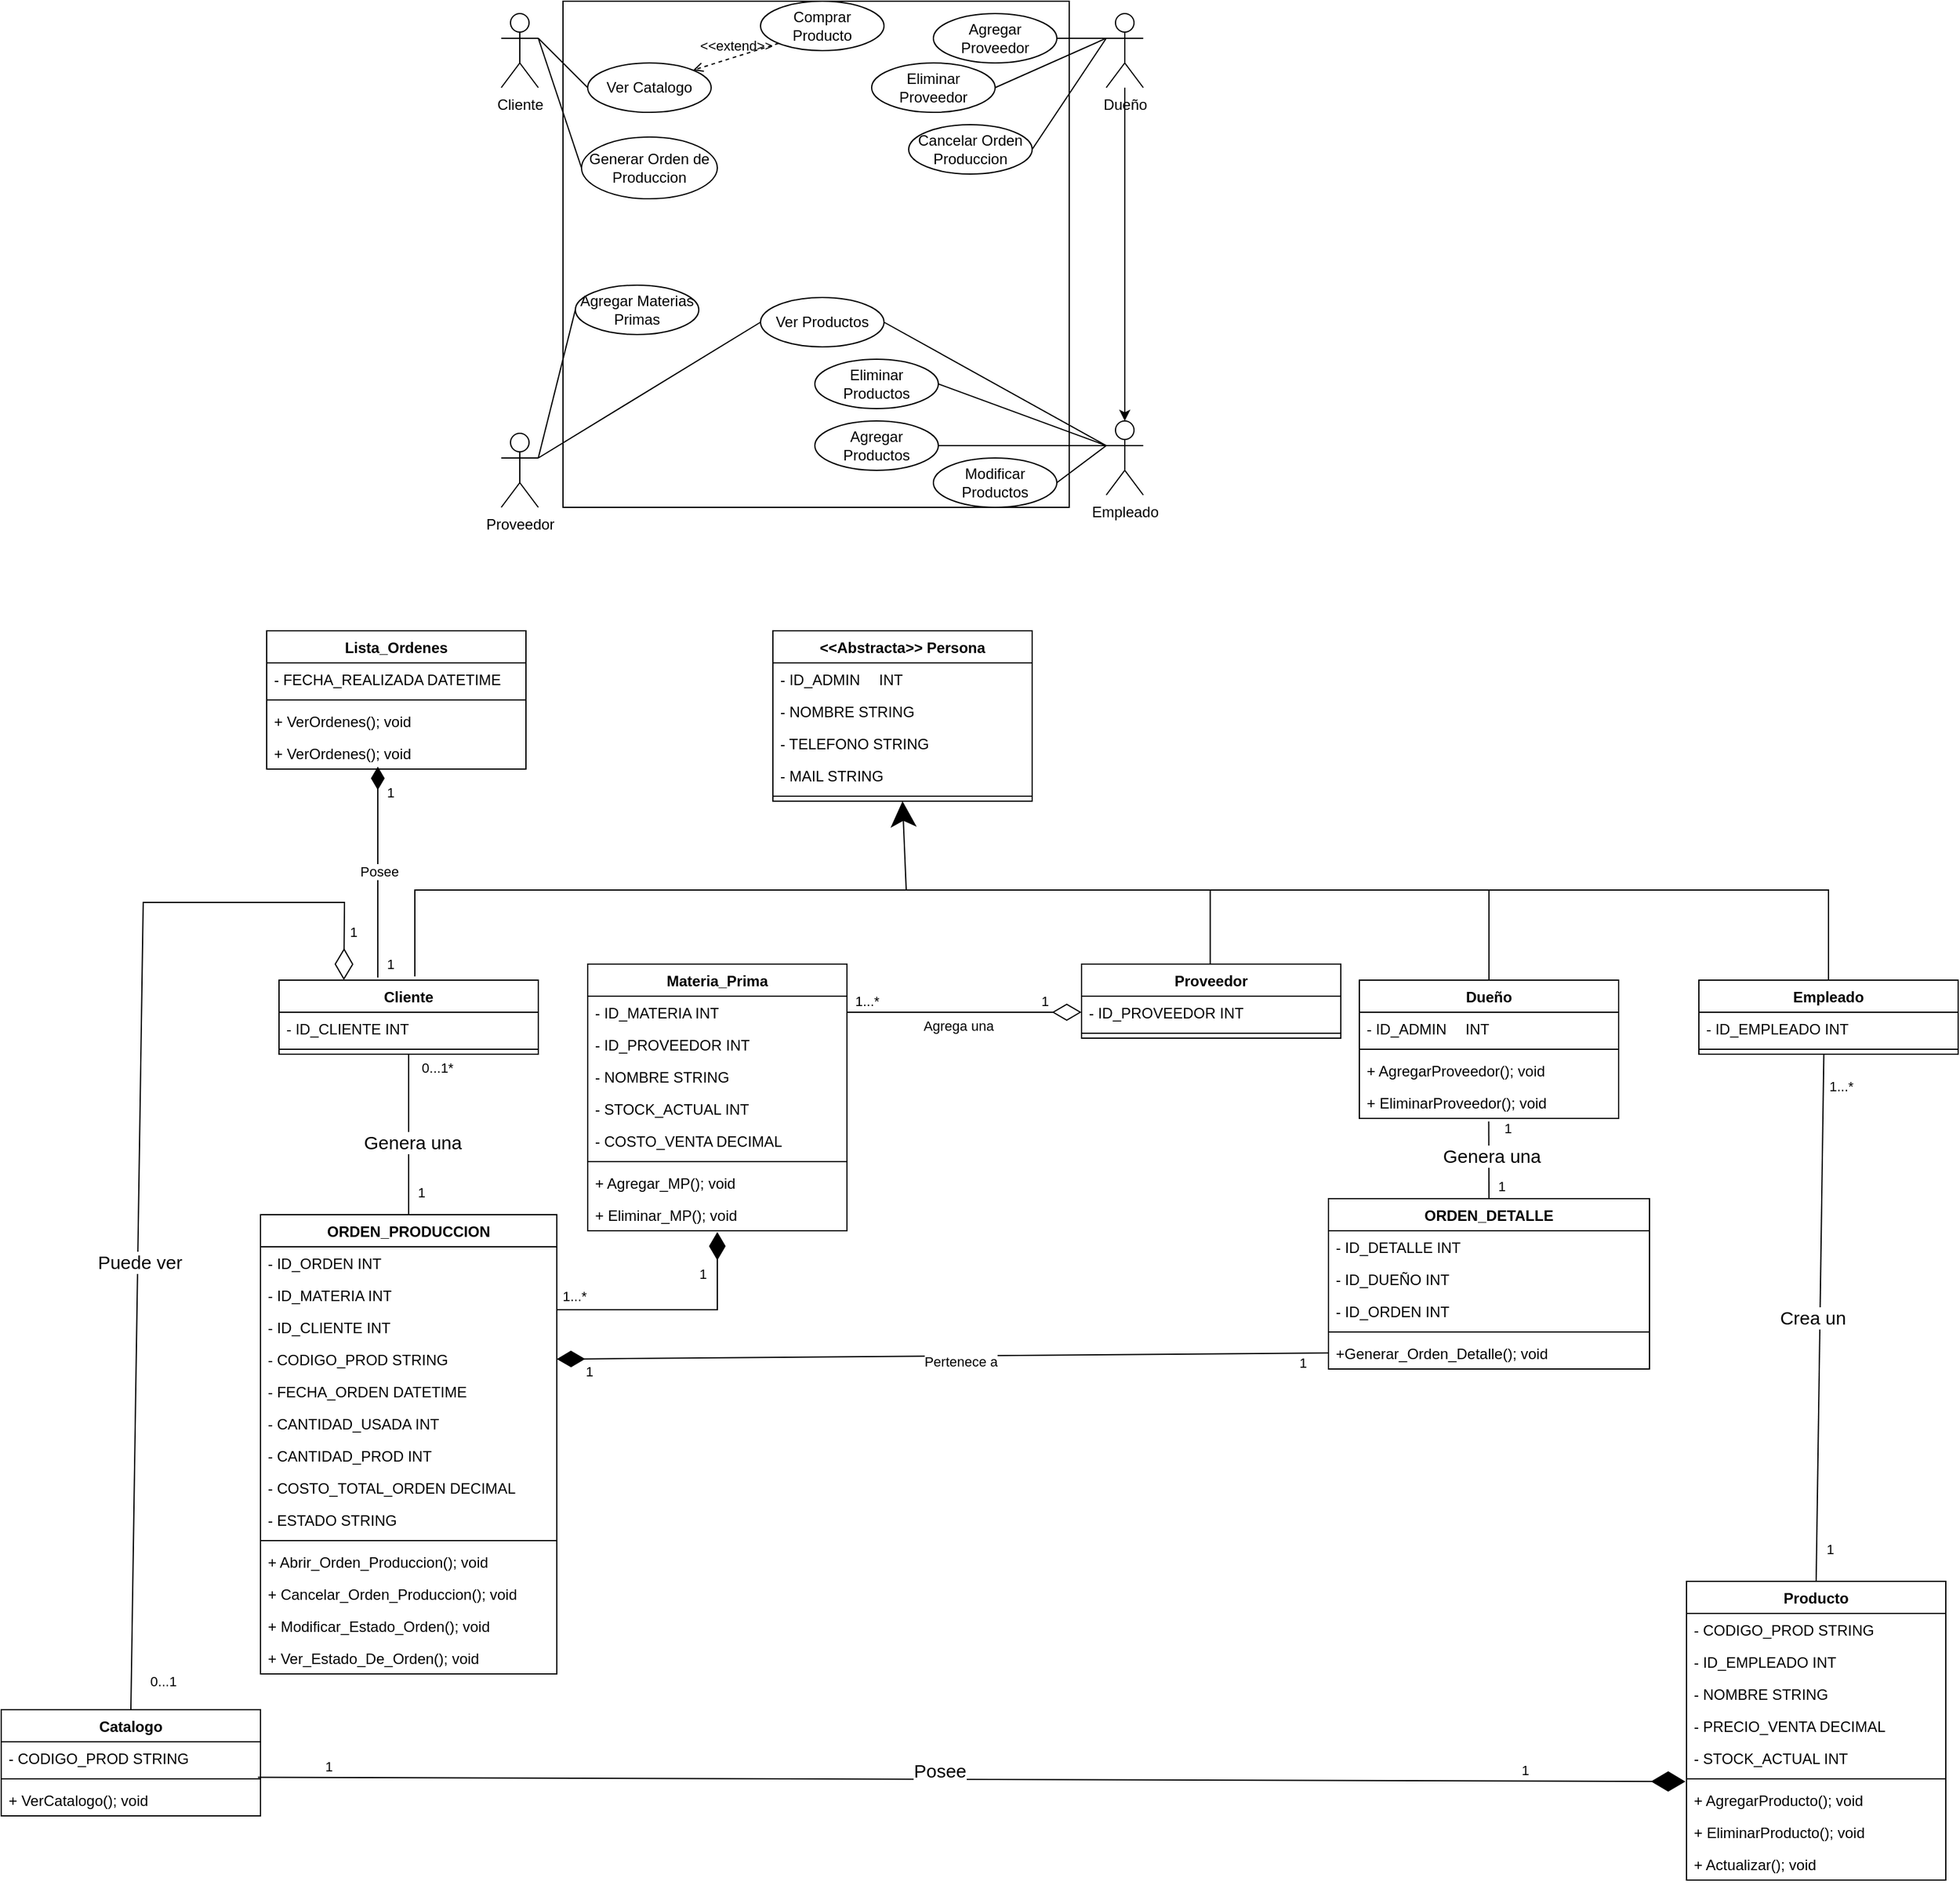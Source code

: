 <mxfile version="28.2.5">
  <diagram name="Página-1" id="LT0VvK6qrZf3RXIHlYqh">
    <mxGraphModel dx="2457" dy="1052" grid="1" gridSize="10" guides="1" tooltips="1" connect="1" arrows="1" fold="1" page="1" pageScale="1" pageWidth="827" pageHeight="1169" math="0" shadow="0">
      <root>
        <mxCell id="0" />
        <mxCell id="1" parent="0" />
        <mxCell id="NWXbypDITUbBA5jq33zf-1" value="" style="whiteSpace=wrap;html=1;aspect=fixed;" vertex="1" parent="1">
          <mxGeometry x="160" y="40" width="410" height="410" as="geometry" />
        </mxCell>
        <mxCell id="NWXbypDITUbBA5jq33zf-2" value="Agregar&lt;div&gt;Proveedor&lt;/div&gt;" style="ellipse;whiteSpace=wrap;html=1;" vertex="1" parent="1">
          <mxGeometry x="460" y="50" width="100" height="40" as="geometry" />
        </mxCell>
        <mxCell id="NWXbypDITUbBA5jq33zf-3" value="Proveedor" style="shape=umlActor;verticalLabelPosition=bottom;verticalAlign=top;html=1;outlineConnect=0;" vertex="1" parent="1">
          <mxGeometry x="110" y="390" width="30" height="60" as="geometry" />
        </mxCell>
        <mxCell id="NWXbypDITUbBA5jq33zf-4" value="Dueño" style="shape=umlActor;verticalLabelPosition=bottom;verticalAlign=top;html=1;outlineConnect=0;" vertex="1" parent="1">
          <mxGeometry x="600" y="50" width="30" height="60" as="geometry" />
        </mxCell>
        <mxCell id="NWXbypDITUbBA5jq33zf-8" value="Eliminar&lt;div&gt;Proveedor&lt;/div&gt;" style="ellipse;whiteSpace=wrap;html=1;" vertex="1" parent="1">
          <mxGeometry x="410" y="90" width="100" height="40" as="geometry" />
        </mxCell>
        <mxCell id="NWXbypDITUbBA5jq33zf-9" value="" style="endArrow=none;html=1;rounded=0;entryX=0;entryY=0.333;entryDx=0;entryDy=0;entryPerimeter=0;exitX=1;exitY=0.5;exitDx=0;exitDy=0;" edge="1" parent="1" source="NWXbypDITUbBA5jq33zf-2" target="NWXbypDITUbBA5jq33zf-4">
          <mxGeometry width="50" height="50" relative="1" as="geometry">
            <mxPoint x="370" y="270" as="sourcePoint" />
            <mxPoint x="420" y="220" as="targetPoint" />
          </mxGeometry>
        </mxCell>
        <mxCell id="NWXbypDITUbBA5jq33zf-10" value="" style="endArrow=none;html=1;rounded=0;entryX=0;entryY=0.333;entryDx=0;entryDy=0;entryPerimeter=0;exitX=1;exitY=0.5;exitDx=0;exitDy=0;" edge="1" parent="1" source="NWXbypDITUbBA5jq33zf-8" target="NWXbypDITUbBA5jq33zf-4">
          <mxGeometry width="50" height="50" relative="1" as="geometry">
            <mxPoint x="570" y="80" as="sourcePoint" />
            <mxPoint x="620" y="80" as="targetPoint" />
          </mxGeometry>
        </mxCell>
        <mxCell id="NWXbypDITUbBA5jq33zf-13" value="&lt;div&gt;Agregar Productos&lt;/div&gt;" style="ellipse;whiteSpace=wrap;html=1;" vertex="1" parent="1">
          <mxGeometry x="364" y="380" width="100" height="40" as="geometry" />
        </mxCell>
        <mxCell id="NWXbypDITUbBA5jq33zf-14" value="" style="endArrow=none;html=1;rounded=0;exitX=1;exitY=0.5;exitDx=0;exitDy=0;" edge="1" parent="1" source="NWXbypDITUbBA5jq33zf-13">
          <mxGeometry width="50" height="50" relative="1" as="geometry">
            <mxPoint x="520" y="160" as="sourcePoint" />
            <mxPoint x="600" y="400" as="targetPoint" />
          </mxGeometry>
        </mxCell>
        <mxCell id="NWXbypDITUbBA5jq33zf-15" value="&lt;div&gt;Eliminar Productos&lt;/div&gt;" style="ellipse;whiteSpace=wrap;html=1;" vertex="1" parent="1">
          <mxGeometry x="364" y="330" width="100" height="40" as="geometry" />
        </mxCell>
        <mxCell id="NWXbypDITUbBA5jq33zf-18" value="&lt;div&gt;Agregar Materias Primas&lt;/div&gt;" style="ellipse;whiteSpace=wrap;html=1;" vertex="1" parent="1">
          <mxGeometry x="170" y="270" width="100" height="40" as="geometry" />
        </mxCell>
        <mxCell id="NWXbypDITUbBA5jq33zf-19" value="" style="endArrow=none;html=1;rounded=0;entryX=0;entryY=0.5;entryDx=0;entryDy=0;" edge="1" parent="1" target="NWXbypDITUbBA5jq33zf-18">
          <mxGeometry width="50" height="50" relative="1" as="geometry">
            <mxPoint x="140" y="410" as="sourcePoint" />
            <mxPoint x="200" y="410" as="targetPoint" />
          </mxGeometry>
        </mxCell>
        <mxCell id="NWXbypDITUbBA5jq33zf-20" value="&lt;div&gt;Ver Productos&lt;/div&gt;" style="ellipse;whiteSpace=wrap;html=1;" vertex="1" parent="1">
          <mxGeometry x="320" y="280" width="100" height="40" as="geometry" />
        </mxCell>
        <mxCell id="NWXbypDITUbBA5jq33zf-21" value="" style="endArrow=none;html=1;rounded=0;entryX=0;entryY=0.5;entryDx=0;entryDy=0;" edge="1" parent="1" target="NWXbypDITUbBA5jq33zf-20">
          <mxGeometry width="50" height="50" relative="1" as="geometry">
            <mxPoint x="140" y="410" as="sourcePoint" />
            <mxPoint x="250" y="370" as="targetPoint" />
          </mxGeometry>
        </mxCell>
        <mxCell id="NWXbypDITUbBA5jq33zf-22" value="" style="endArrow=none;html=1;rounded=0;exitX=1;exitY=0.5;exitDx=0;exitDy=0;entryX=0;entryY=0.333;entryDx=0;entryDy=0;entryPerimeter=0;" edge="1" parent="1" source="NWXbypDITUbBA5jq33zf-15" target="NWXbypDITUbBA5jq33zf-25">
          <mxGeometry width="50" height="50" relative="1" as="geometry">
            <mxPoint x="530" y="230" as="sourcePoint" />
            <mxPoint x="600" y="70" as="targetPoint" />
          </mxGeometry>
        </mxCell>
        <mxCell id="NWXbypDITUbBA5jq33zf-23" value="&lt;div&gt;Modificar Productos&lt;/div&gt;" style="ellipse;whiteSpace=wrap;html=1;" vertex="1" parent="1">
          <mxGeometry x="460" y="410" width="100" height="40" as="geometry" />
        </mxCell>
        <mxCell id="NWXbypDITUbBA5jq33zf-24" value="" style="endArrow=none;html=1;rounded=0;exitX=1;exitY=0.5;exitDx=0;exitDy=0;entryX=0;entryY=0.333;entryDx=0;entryDy=0;entryPerimeter=0;" edge="1" parent="1" source="NWXbypDITUbBA5jq33zf-23" target="NWXbypDITUbBA5jq33zf-25">
          <mxGeometry width="50" height="50" relative="1" as="geometry">
            <mxPoint x="520" y="320" as="sourcePoint" />
            <mxPoint x="640" y="180" as="targetPoint" />
          </mxGeometry>
        </mxCell>
        <mxCell id="NWXbypDITUbBA5jq33zf-25" value="Empleado" style="shape=umlActor;verticalLabelPosition=bottom;verticalAlign=top;html=1;outlineConnect=0;" vertex="1" parent="1">
          <mxGeometry x="600" y="380" width="30" height="60" as="geometry" />
        </mxCell>
        <mxCell id="NWXbypDITUbBA5jq33zf-28" style="edgeStyle=orthogonalEdgeStyle;rounded=0;orthogonalLoop=1;jettySize=auto;html=1;entryX=0.5;entryY=0;entryDx=0;entryDy=0;entryPerimeter=0;" edge="1" parent="1" source="NWXbypDITUbBA5jq33zf-4" target="NWXbypDITUbBA5jq33zf-25">
          <mxGeometry relative="1" as="geometry" />
        </mxCell>
        <mxCell id="NWXbypDITUbBA5jq33zf-29" value="" style="endArrow=none;html=1;rounded=0;exitX=1;exitY=0.5;exitDx=0;exitDy=0;" edge="1" parent="1" source="NWXbypDITUbBA5jq33zf-20">
          <mxGeometry width="50" height="50" relative="1" as="geometry">
            <mxPoint x="350" y="410" as="sourcePoint" />
            <mxPoint x="600" y="400" as="targetPoint" />
          </mxGeometry>
        </mxCell>
        <mxCell id="NWXbypDITUbBA5jq33zf-30" value="Cliente" style="shape=umlActor;verticalLabelPosition=bottom;verticalAlign=top;html=1;outlineConnect=0;" vertex="1" parent="1">
          <mxGeometry x="110" y="50" width="30" height="60" as="geometry" />
        </mxCell>
        <mxCell id="NWXbypDITUbBA5jq33zf-33" value="&lt;div&gt;Comprar Producto&lt;/div&gt;" style="ellipse;whiteSpace=wrap;html=1;" vertex="1" parent="1">
          <mxGeometry x="320" y="40" width="100" height="40" as="geometry" />
        </mxCell>
        <mxCell id="NWXbypDITUbBA5jq33zf-37" value="&lt;div&gt;Cancelar Orden Produccion&lt;/div&gt;" style="ellipse;whiteSpace=wrap;html=1;" vertex="1" parent="1">
          <mxGeometry x="440" y="140" width="100" height="40" as="geometry" />
        </mxCell>
        <mxCell id="NWXbypDITUbBA5jq33zf-38" value="" style="endArrow=none;html=1;rounded=0;exitX=1;exitY=0.5;exitDx=0;exitDy=0;" edge="1" parent="1" source="NWXbypDITUbBA5jq33zf-37">
          <mxGeometry width="50" height="50" relative="1" as="geometry">
            <mxPoint x="550" y="240" as="sourcePoint" />
            <mxPoint x="600" y="70" as="targetPoint" />
          </mxGeometry>
        </mxCell>
        <mxCell id="NWXbypDITUbBA5jq33zf-39" value="" style="endArrow=none;html=1;rounded=0;exitX=1;exitY=0.333;exitDx=0;exitDy=0;exitPerimeter=0;entryX=0;entryY=0.5;entryDx=0;entryDy=0;" edge="1" parent="1" source="NWXbypDITUbBA5jq33zf-30" target="NWXbypDITUbBA5jq33zf-40">
          <mxGeometry width="50" height="50" relative="1" as="geometry">
            <mxPoint x="210" y="120" as="sourcePoint" />
            <mxPoint x="260" y="170" as="targetPoint" />
          </mxGeometry>
        </mxCell>
        <mxCell id="NWXbypDITUbBA5jq33zf-40" value="&lt;div&gt;Ver Catalogo&lt;/div&gt;" style="ellipse;whiteSpace=wrap;html=1;" vertex="1" parent="1">
          <mxGeometry x="180" y="90" width="100" height="40" as="geometry" />
        </mxCell>
        <mxCell id="NWXbypDITUbBA5jq33zf-41" value="&amp;lt;&amp;lt;extend&amp;gt;&amp;gt;" style="html=1;verticalAlign=bottom;labelBackgroundColor=none;endArrow=open;endFill=0;dashed=1;rounded=0;exitX=0;exitY=1;exitDx=0;exitDy=0;entryX=1;entryY=0;entryDx=0;entryDy=0;" edge="1" parent="1" source="NWXbypDITUbBA5jq33zf-33" target="NWXbypDITUbBA5jq33zf-40">
          <mxGeometry width="160" relative="1" as="geometry">
            <mxPoint x="70" y="260" as="sourcePoint" />
            <mxPoint x="230" y="260" as="targetPoint" />
          </mxGeometry>
        </mxCell>
        <mxCell id="NWXbypDITUbBA5jq33zf-45" value="Generar Orden de Produccion" style="ellipse;whiteSpace=wrap;html=1;" vertex="1" parent="1">
          <mxGeometry x="175" y="150" width="110" height="50" as="geometry" />
        </mxCell>
        <mxCell id="NWXbypDITUbBA5jq33zf-46" value="" style="endArrow=none;html=1;rounded=0;exitX=1;exitY=0.333;exitDx=0;exitDy=0;exitPerimeter=0;entryX=0;entryY=0.5;entryDx=0;entryDy=0;" edge="1" parent="1" source="NWXbypDITUbBA5jq33zf-30" target="NWXbypDITUbBA5jq33zf-45">
          <mxGeometry width="50" height="50" relative="1" as="geometry">
            <mxPoint x="170" y="90" as="sourcePoint" />
            <mxPoint x="210" y="130" as="targetPoint" />
          </mxGeometry>
        </mxCell>
        <mxCell id="NWXbypDITUbBA5jq33zf-47" value="Proveedor" style="swimlane;fontStyle=1;align=center;verticalAlign=top;childLayout=stackLayout;horizontal=1;startSize=26;horizontalStack=0;resizeParent=1;resizeParentMax=0;resizeLast=0;collapsible=1;marginBottom=0;whiteSpace=wrap;html=1;" vertex="1" parent="1">
          <mxGeometry x="580" y="820" width="210" height="60" as="geometry" />
        </mxCell>
        <mxCell id="NWXbypDITUbBA5jq33zf-48" value="- ID_PROVEEDOR INT" style="text;strokeColor=none;fillColor=none;align=left;verticalAlign=top;spacingLeft=4;spacingRight=4;overflow=hidden;rotatable=0;points=[[0,0.5],[1,0.5]];portConstraint=eastwest;whiteSpace=wrap;html=1;" vertex="1" parent="NWXbypDITUbBA5jq33zf-47">
          <mxGeometry y="26" width="210" height="26" as="geometry" />
        </mxCell>
        <mxCell id="NWXbypDITUbBA5jq33zf-49" value="" style="line;strokeWidth=1;fillColor=none;align=left;verticalAlign=middle;spacingTop=-1;spacingLeft=3;spacingRight=3;rotatable=0;labelPosition=right;points=[];portConstraint=eastwest;strokeColor=inherit;" vertex="1" parent="NWXbypDITUbBA5jq33zf-47">
          <mxGeometry y="52" width="210" height="8" as="geometry" />
        </mxCell>
        <mxCell id="NWXbypDITUbBA5jq33zf-56" value="Materia_Prima" style="swimlane;fontStyle=1;align=center;verticalAlign=top;childLayout=stackLayout;horizontal=1;startSize=26;horizontalStack=0;resizeParent=1;resizeParentMax=0;resizeLast=0;collapsible=1;marginBottom=0;whiteSpace=wrap;html=1;" vertex="1" parent="1">
          <mxGeometry x="180" y="820" width="210" height="216" as="geometry" />
        </mxCell>
        <mxCell id="NWXbypDITUbBA5jq33zf-57" value="- ID_MATERIA INT" style="text;strokeColor=none;fillColor=none;align=left;verticalAlign=top;spacingLeft=4;spacingRight=4;overflow=hidden;rotatable=0;points=[[0,0.5],[1,0.5]];portConstraint=eastwest;whiteSpace=wrap;html=1;" vertex="1" parent="NWXbypDITUbBA5jq33zf-56">
          <mxGeometry y="26" width="210" height="26" as="geometry" />
        </mxCell>
        <mxCell id="NWXbypDITUbBA5jq33zf-63" value="- ID_PROVEEDOR INT" style="text;strokeColor=none;fillColor=none;align=left;verticalAlign=top;spacingLeft=4;spacingRight=4;overflow=hidden;rotatable=0;points=[[0,0.5],[1,0.5]];portConstraint=eastwest;whiteSpace=wrap;html=1;" vertex="1" parent="NWXbypDITUbBA5jq33zf-56">
          <mxGeometry y="52" width="210" height="26" as="geometry" />
        </mxCell>
        <mxCell id="NWXbypDITUbBA5jq33zf-58" value="- NOMBRE STRING" style="text;strokeColor=none;fillColor=none;align=left;verticalAlign=top;spacingLeft=4;spacingRight=4;overflow=hidden;rotatable=0;points=[[0,0.5],[1,0.5]];portConstraint=eastwest;whiteSpace=wrap;html=1;" vertex="1" parent="NWXbypDITUbBA5jq33zf-56">
          <mxGeometry y="78" width="210" height="26" as="geometry" />
        </mxCell>
        <mxCell id="NWXbypDITUbBA5jq33zf-59" value="- STOCK_ACTUAL INT" style="text;strokeColor=none;fillColor=none;align=left;verticalAlign=top;spacingLeft=4;spacingRight=4;overflow=hidden;rotatable=0;points=[[0,0.5],[1,0.5]];portConstraint=eastwest;whiteSpace=wrap;html=1;" vertex="1" parent="NWXbypDITUbBA5jq33zf-56">
          <mxGeometry y="104" width="210" height="26" as="geometry" />
        </mxCell>
        <mxCell id="NWXbypDITUbBA5jq33zf-60" value="- COSTO_VENTA DECIMAL" style="text;strokeColor=none;fillColor=none;align=left;verticalAlign=top;spacingLeft=4;spacingRight=4;overflow=hidden;rotatable=0;points=[[0,0.5],[1,0.5]];portConstraint=eastwest;whiteSpace=wrap;html=1;" vertex="1" parent="NWXbypDITUbBA5jq33zf-56">
          <mxGeometry y="130" width="210" height="26" as="geometry" />
        </mxCell>
        <mxCell id="NWXbypDITUbBA5jq33zf-61" value="" style="line;strokeWidth=1;fillColor=none;align=left;verticalAlign=middle;spacingTop=-1;spacingLeft=3;spacingRight=3;rotatable=0;labelPosition=right;points=[];portConstraint=eastwest;strokeColor=inherit;" vertex="1" parent="NWXbypDITUbBA5jq33zf-56">
          <mxGeometry y="156" width="210" height="8" as="geometry" />
        </mxCell>
        <mxCell id="NWXbypDITUbBA5jq33zf-62" value="+ Agregar_MP(); void" style="text;strokeColor=none;fillColor=none;align=left;verticalAlign=top;spacingLeft=4;spacingRight=4;overflow=hidden;rotatable=0;points=[[0,0.5],[1,0.5]];portConstraint=eastwest;whiteSpace=wrap;html=1;" vertex="1" parent="NWXbypDITUbBA5jq33zf-56">
          <mxGeometry y="164" width="210" height="26" as="geometry" />
        </mxCell>
        <mxCell id="NWXbypDITUbBA5jq33zf-201" value="+ Eliminar_MP(); void" style="text;strokeColor=none;fillColor=none;align=left;verticalAlign=top;spacingLeft=4;spacingRight=4;overflow=hidden;rotatable=0;points=[[0,0.5],[1,0.5]];portConstraint=eastwest;whiteSpace=wrap;html=1;" vertex="1" parent="NWXbypDITUbBA5jq33zf-56">
          <mxGeometry y="190" width="210" height="26" as="geometry" />
        </mxCell>
        <mxCell id="NWXbypDITUbBA5jq33zf-65" value="Producto" style="swimlane;fontStyle=1;align=center;verticalAlign=top;childLayout=stackLayout;horizontal=1;startSize=26;horizontalStack=0;resizeParent=1;resizeParentMax=0;resizeLast=0;collapsible=1;marginBottom=0;whiteSpace=wrap;html=1;" vertex="1" parent="1">
          <mxGeometry x="1070" y="1320" width="210" height="242" as="geometry" />
        </mxCell>
        <mxCell id="NWXbypDITUbBA5jq33zf-66" value="- CODIGO_PROD STRING" style="text;strokeColor=none;fillColor=none;align=left;verticalAlign=top;spacingLeft=4;spacingRight=4;overflow=hidden;rotatable=0;points=[[0,0.5],[1,0.5]];portConstraint=eastwest;whiteSpace=wrap;html=1;" vertex="1" parent="NWXbypDITUbBA5jq33zf-65">
          <mxGeometry y="26" width="210" height="26" as="geometry" />
        </mxCell>
        <mxCell id="NWXbypDITUbBA5jq33zf-141" value="- ID_EMPLEADO INT" style="text;strokeColor=none;fillColor=none;align=left;verticalAlign=top;spacingLeft=4;spacingRight=4;overflow=hidden;rotatable=0;points=[[0,0.5],[1,0.5]];portConstraint=eastwest;whiteSpace=wrap;html=1;" vertex="1" parent="NWXbypDITUbBA5jq33zf-65">
          <mxGeometry y="52" width="210" height="26" as="geometry" />
        </mxCell>
        <mxCell id="NWXbypDITUbBA5jq33zf-67" value="- NOMBRE STRING" style="text;strokeColor=none;fillColor=none;align=left;verticalAlign=top;spacingLeft=4;spacingRight=4;overflow=hidden;rotatable=0;points=[[0,0.5],[1,0.5]];portConstraint=eastwest;whiteSpace=wrap;html=1;" vertex="1" parent="NWXbypDITUbBA5jq33zf-65">
          <mxGeometry y="78" width="210" height="26" as="geometry" />
        </mxCell>
        <mxCell id="NWXbypDITUbBA5jq33zf-68" value="- PRECIO_VENTA DECIMAL" style="text;strokeColor=none;fillColor=none;align=left;verticalAlign=top;spacingLeft=4;spacingRight=4;overflow=hidden;rotatable=0;points=[[0,0.5],[1,0.5]];portConstraint=eastwest;whiteSpace=wrap;html=1;" vertex="1" parent="NWXbypDITUbBA5jq33zf-65">
          <mxGeometry y="104" width="210" height="26" as="geometry" />
        </mxCell>
        <mxCell id="NWXbypDITUbBA5jq33zf-69" value="- STOCK_ACTUAL INT" style="text;strokeColor=none;fillColor=none;align=left;verticalAlign=top;spacingLeft=4;spacingRight=4;overflow=hidden;rotatable=0;points=[[0,0.5],[1,0.5]];portConstraint=eastwest;whiteSpace=wrap;html=1;" vertex="1" parent="NWXbypDITUbBA5jq33zf-65">
          <mxGeometry y="130" width="210" height="26" as="geometry" />
        </mxCell>
        <mxCell id="NWXbypDITUbBA5jq33zf-70" value="" style="line;strokeWidth=1;fillColor=none;align=left;verticalAlign=middle;spacingTop=-1;spacingLeft=3;spacingRight=3;rotatable=0;labelPosition=right;points=[];portConstraint=eastwest;strokeColor=inherit;" vertex="1" parent="NWXbypDITUbBA5jq33zf-65">
          <mxGeometry y="156" width="210" height="8" as="geometry" />
        </mxCell>
        <mxCell id="NWXbypDITUbBA5jq33zf-71" value="+ AgregarProducto(); void" style="text;strokeColor=none;fillColor=none;align=left;verticalAlign=top;spacingLeft=4;spacingRight=4;overflow=hidden;rotatable=0;points=[[0,0.5],[1,0.5]];portConstraint=eastwest;whiteSpace=wrap;html=1;" vertex="1" parent="NWXbypDITUbBA5jq33zf-65">
          <mxGeometry y="164" width="210" height="26" as="geometry" />
        </mxCell>
        <mxCell id="NWXbypDITUbBA5jq33zf-185" value="+ EliminarProducto(); void" style="text;strokeColor=none;fillColor=none;align=left;verticalAlign=top;spacingLeft=4;spacingRight=4;overflow=hidden;rotatable=0;points=[[0,0.5],[1,0.5]];portConstraint=eastwest;whiteSpace=wrap;html=1;" vertex="1" parent="NWXbypDITUbBA5jq33zf-65">
          <mxGeometry y="190" width="210" height="26" as="geometry" />
        </mxCell>
        <mxCell id="NWXbypDITUbBA5jq33zf-186" value="+ Actualizar(); void" style="text;strokeColor=none;fillColor=none;align=left;verticalAlign=top;spacingLeft=4;spacingRight=4;overflow=hidden;rotatable=0;points=[[0,0.5],[1,0.5]];portConstraint=eastwest;whiteSpace=wrap;html=1;" vertex="1" parent="NWXbypDITUbBA5jq33zf-65">
          <mxGeometry y="216" width="210" height="26" as="geometry" />
        </mxCell>
        <mxCell id="NWXbypDITUbBA5jq33zf-73" value="ORDEN_PRODUCCION" style="swimlane;fontStyle=1;align=center;verticalAlign=top;childLayout=stackLayout;horizontal=1;startSize=26;horizontalStack=0;resizeParent=1;resizeParentMax=0;resizeLast=0;collapsible=1;marginBottom=0;whiteSpace=wrap;html=1;" vertex="1" parent="1">
          <mxGeometry x="-85" y="1023" width="240" height="372" as="geometry" />
        </mxCell>
        <mxCell id="NWXbypDITUbBA5jq33zf-74" value="- ID_ORDEN INT" style="text;strokeColor=none;fillColor=none;align=left;verticalAlign=top;spacingLeft=4;spacingRight=4;overflow=hidden;rotatable=0;points=[[0,0.5],[1,0.5]];portConstraint=eastwest;whiteSpace=wrap;html=1;" vertex="1" parent="NWXbypDITUbBA5jq33zf-73">
          <mxGeometry y="26" width="240" height="26" as="geometry" />
        </mxCell>
        <mxCell id="NWXbypDITUbBA5jq33zf-194" value="- ID_MATERIA INT" style="text;strokeColor=none;fillColor=none;align=left;verticalAlign=top;spacingLeft=4;spacingRight=4;overflow=hidden;rotatable=0;points=[[0,0.5],[1,0.5]];portConstraint=eastwest;whiteSpace=wrap;html=1;" vertex="1" parent="NWXbypDITUbBA5jq33zf-73">
          <mxGeometry y="52" width="240" height="26" as="geometry" />
        </mxCell>
        <mxCell id="NWXbypDITUbBA5jq33zf-199" value="- ID_CLIENTE INT" style="text;strokeColor=none;fillColor=none;align=left;verticalAlign=top;spacingLeft=4;spacingRight=4;overflow=hidden;rotatable=0;points=[[0,0.5],[1,0.5]];portConstraint=eastwest;whiteSpace=wrap;html=1;" vertex="1" parent="NWXbypDITUbBA5jq33zf-73">
          <mxGeometry y="78" width="240" height="26" as="geometry" />
        </mxCell>
        <mxCell id="NWXbypDITUbBA5jq33zf-76" value="- CODIGO_PROD STRING" style="text;strokeColor=none;fillColor=none;align=left;verticalAlign=top;spacingLeft=4;spacingRight=4;overflow=hidden;rotatable=0;points=[[0,0.5],[1,0.5]];portConstraint=eastwest;whiteSpace=wrap;html=1;" vertex="1" parent="NWXbypDITUbBA5jq33zf-73">
          <mxGeometry y="104" width="240" height="26" as="geometry" />
        </mxCell>
        <mxCell id="NWXbypDITUbBA5jq33zf-75" value="- FECHA_ORDEN DATETIME" style="text;strokeColor=none;fillColor=none;align=left;verticalAlign=top;spacingLeft=4;spacingRight=4;overflow=hidden;rotatable=0;points=[[0,0.5],[1,0.5]];portConstraint=eastwest;whiteSpace=wrap;html=1;" vertex="1" parent="NWXbypDITUbBA5jq33zf-73">
          <mxGeometry y="130" width="240" height="26" as="geometry" />
        </mxCell>
        <mxCell id="NWXbypDITUbBA5jq33zf-198" value="- CANTIDAD_USADA INT" style="text;strokeColor=none;fillColor=none;align=left;verticalAlign=top;spacingLeft=4;spacingRight=4;overflow=hidden;rotatable=0;points=[[0,0.5],[1,0.5]];portConstraint=eastwest;whiteSpace=wrap;html=1;" vertex="1" parent="NWXbypDITUbBA5jq33zf-73">
          <mxGeometry y="156" width="240" height="26" as="geometry" />
        </mxCell>
        <mxCell id="NWXbypDITUbBA5jq33zf-77" value="- CANTIDAD_PROD INT" style="text;strokeColor=none;fillColor=none;align=left;verticalAlign=top;spacingLeft=4;spacingRight=4;overflow=hidden;rotatable=0;points=[[0,0.5],[1,0.5]];portConstraint=eastwest;whiteSpace=wrap;html=1;" vertex="1" parent="NWXbypDITUbBA5jq33zf-73">
          <mxGeometry y="182" width="240" height="26" as="geometry" />
        </mxCell>
        <mxCell id="NWXbypDITUbBA5jq33zf-187" value="- COSTO_TOTAL_ORDEN DECIMAL" style="text;strokeColor=none;fillColor=none;align=left;verticalAlign=top;spacingLeft=4;spacingRight=4;overflow=hidden;rotatable=0;points=[[0,0.5],[1,0.5]];portConstraint=eastwest;whiteSpace=wrap;html=1;" vertex="1" parent="NWXbypDITUbBA5jq33zf-73">
          <mxGeometry y="208" width="240" height="26" as="geometry" />
        </mxCell>
        <mxCell id="NWXbypDITUbBA5jq33zf-203" value="- ESTADO STRING" style="text;strokeColor=none;fillColor=none;align=left;verticalAlign=top;spacingLeft=4;spacingRight=4;overflow=hidden;rotatable=0;points=[[0,0.5],[1,0.5]];portConstraint=eastwest;whiteSpace=wrap;html=1;" vertex="1" parent="NWXbypDITUbBA5jq33zf-73">
          <mxGeometry y="234" width="240" height="26" as="geometry" />
        </mxCell>
        <mxCell id="NWXbypDITUbBA5jq33zf-78" value="" style="line;strokeWidth=1;fillColor=none;align=left;verticalAlign=middle;spacingTop=-1;spacingLeft=3;spacingRight=3;rotatable=0;labelPosition=right;points=[];portConstraint=eastwest;strokeColor=inherit;" vertex="1" parent="NWXbypDITUbBA5jq33zf-73">
          <mxGeometry y="260" width="240" height="8" as="geometry" />
        </mxCell>
        <mxCell id="NWXbypDITUbBA5jq33zf-79" value="+ Abrir_Orden_Produccion(); void" style="text;strokeColor=none;fillColor=none;align=left;verticalAlign=top;spacingLeft=4;spacingRight=4;overflow=hidden;rotatable=0;points=[[0,0.5],[1,0.5]];portConstraint=eastwest;whiteSpace=wrap;html=1;" vertex="1" parent="NWXbypDITUbBA5jq33zf-73">
          <mxGeometry y="268" width="240" height="26" as="geometry" />
        </mxCell>
        <mxCell id="NWXbypDITUbBA5jq33zf-200" value="+ Cancelar_Orden_Produccion(); void" style="text;strokeColor=none;fillColor=none;align=left;verticalAlign=top;spacingLeft=4;spacingRight=4;overflow=hidden;rotatable=0;points=[[0,0.5],[1,0.5]];portConstraint=eastwest;whiteSpace=wrap;html=1;" vertex="1" parent="NWXbypDITUbBA5jq33zf-73">
          <mxGeometry y="294" width="240" height="26" as="geometry" />
        </mxCell>
        <mxCell id="NWXbypDITUbBA5jq33zf-206" value="+ Modificar_Estado_Orden(); void" style="text;strokeColor=none;fillColor=none;align=left;verticalAlign=top;spacingLeft=4;spacingRight=4;overflow=hidden;rotatable=0;points=[[0,0.5],[1,0.5]];portConstraint=eastwest;whiteSpace=wrap;html=1;" vertex="1" parent="NWXbypDITUbBA5jq33zf-73">
          <mxGeometry y="320" width="240" height="26" as="geometry" />
        </mxCell>
        <mxCell id="NWXbypDITUbBA5jq33zf-204" value="+ Ver_Estado_De_Orden(); void" style="text;strokeColor=none;fillColor=none;align=left;verticalAlign=top;spacingLeft=4;spacingRight=4;overflow=hidden;rotatable=0;points=[[0,0.5],[1,0.5]];portConstraint=eastwest;whiteSpace=wrap;html=1;" vertex="1" parent="NWXbypDITUbBA5jq33zf-73">
          <mxGeometry y="346" width="240" height="26" as="geometry" />
        </mxCell>
        <mxCell id="NWXbypDITUbBA5jq33zf-81" value="ORDEN_DETALLE" style="swimlane;fontStyle=1;align=center;verticalAlign=top;childLayout=stackLayout;horizontal=1;startSize=26;horizontalStack=0;resizeParent=1;resizeParentMax=0;resizeLast=0;collapsible=1;marginBottom=0;whiteSpace=wrap;html=1;" vertex="1" parent="1">
          <mxGeometry x="780" y="1010" width="260" height="138" as="geometry" />
        </mxCell>
        <mxCell id="NWXbypDITUbBA5jq33zf-82" value="- ID_DETALLE INT" style="text;strokeColor=none;fillColor=none;align=left;verticalAlign=top;spacingLeft=4;spacingRight=4;overflow=hidden;rotatable=0;points=[[0,0.5],[1,0.5]];portConstraint=eastwest;whiteSpace=wrap;html=1;" vertex="1" parent="NWXbypDITUbBA5jq33zf-81">
          <mxGeometry y="26" width="260" height="26" as="geometry" />
        </mxCell>
        <mxCell id="NWXbypDITUbBA5jq33zf-175" value="- ID_DUEÑO INT" style="text;strokeColor=none;fillColor=none;align=left;verticalAlign=top;spacingLeft=4;spacingRight=4;overflow=hidden;rotatable=0;points=[[0,0.5],[1,0.5]];portConstraint=eastwest;whiteSpace=wrap;html=1;" vertex="1" parent="NWXbypDITUbBA5jq33zf-81">
          <mxGeometry y="52" width="260" height="26" as="geometry" />
        </mxCell>
        <mxCell id="NWXbypDITUbBA5jq33zf-83" value="- ID_ORDEN INT" style="text;strokeColor=none;fillColor=none;align=left;verticalAlign=top;spacingLeft=4;spacingRight=4;overflow=hidden;rotatable=0;points=[[0,0.5],[1,0.5]];portConstraint=eastwest;whiteSpace=wrap;html=1;" vertex="1" parent="NWXbypDITUbBA5jq33zf-81">
          <mxGeometry y="78" width="260" height="26" as="geometry" />
        </mxCell>
        <mxCell id="NWXbypDITUbBA5jq33zf-86" value="" style="line;strokeWidth=1;fillColor=none;align=left;verticalAlign=middle;spacingTop=-1;spacingLeft=3;spacingRight=3;rotatable=0;labelPosition=right;points=[];portConstraint=eastwest;strokeColor=inherit;" vertex="1" parent="NWXbypDITUbBA5jq33zf-81">
          <mxGeometry y="104" width="260" height="8" as="geometry" />
        </mxCell>
        <mxCell id="NWXbypDITUbBA5jq33zf-87" value="+Generar_Orden_Detalle(); void" style="text;strokeColor=none;fillColor=none;align=left;verticalAlign=top;spacingLeft=4;spacingRight=4;overflow=hidden;rotatable=0;points=[[0,0.5],[1,0.5]];portConstraint=eastwest;whiteSpace=wrap;html=1;" vertex="1" parent="NWXbypDITUbBA5jq33zf-81">
          <mxGeometry y="112" width="260" height="26" as="geometry" />
        </mxCell>
        <mxCell id="NWXbypDITUbBA5jq33zf-95" value="Empleado" style="swimlane;fontStyle=1;align=center;verticalAlign=top;childLayout=stackLayout;horizontal=1;startSize=26;horizontalStack=0;resizeParent=1;resizeParentMax=0;resizeLast=0;collapsible=1;marginBottom=0;whiteSpace=wrap;html=1;" vertex="1" parent="1">
          <mxGeometry x="1080" y="833" width="210" height="60" as="geometry" />
        </mxCell>
        <mxCell id="NWXbypDITUbBA5jq33zf-96" value="- ID_EMPLEADO INT" style="text;strokeColor=none;fillColor=none;align=left;verticalAlign=top;spacingLeft=4;spacingRight=4;overflow=hidden;rotatable=0;points=[[0,0.5],[1,0.5]];portConstraint=eastwest;whiteSpace=wrap;html=1;" vertex="1" parent="NWXbypDITUbBA5jq33zf-95">
          <mxGeometry y="26" width="210" height="26" as="geometry" />
        </mxCell>
        <mxCell id="NWXbypDITUbBA5jq33zf-100" value="" style="line;strokeWidth=1;fillColor=none;align=left;verticalAlign=middle;spacingTop=-1;spacingLeft=3;spacingRight=3;rotatable=0;labelPosition=right;points=[];portConstraint=eastwest;strokeColor=inherit;" vertex="1" parent="NWXbypDITUbBA5jq33zf-95">
          <mxGeometry y="52" width="210" height="8" as="geometry" />
        </mxCell>
        <mxCell id="NWXbypDITUbBA5jq33zf-102" value="Cliente" style="swimlane;fontStyle=1;align=center;verticalAlign=top;childLayout=stackLayout;horizontal=1;startSize=26;horizontalStack=0;resizeParent=1;resizeParentMax=0;resizeLast=0;collapsible=1;marginBottom=0;whiteSpace=wrap;html=1;" vertex="1" parent="1">
          <mxGeometry x="-70" y="833" width="210" height="60" as="geometry" />
        </mxCell>
        <mxCell id="NWXbypDITUbBA5jq33zf-103" value="- ID_CLIENTE&lt;span style=&quot;white-space: pre;&quot;&gt;&#x9;&lt;/span&gt;INT" style="text;strokeColor=none;fillColor=none;align=left;verticalAlign=top;spacingLeft=4;spacingRight=4;overflow=hidden;rotatable=0;points=[[0,0.5],[1,0.5]];portConstraint=eastwest;whiteSpace=wrap;html=1;" vertex="1" parent="NWXbypDITUbBA5jq33zf-102">
          <mxGeometry y="26" width="210" height="26" as="geometry" />
        </mxCell>
        <mxCell id="NWXbypDITUbBA5jq33zf-107" value="" style="line;strokeWidth=1;fillColor=none;align=left;verticalAlign=middle;spacingTop=-1;spacingLeft=3;spacingRight=3;rotatable=0;labelPosition=right;points=[];portConstraint=eastwest;strokeColor=inherit;" vertex="1" parent="NWXbypDITUbBA5jq33zf-102">
          <mxGeometry y="52" width="210" height="8" as="geometry" />
        </mxCell>
        <mxCell id="NWXbypDITUbBA5jq33zf-109" value="Dueño" style="swimlane;fontStyle=1;align=center;verticalAlign=top;childLayout=stackLayout;horizontal=1;startSize=26;horizontalStack=0;resizeParent=1;resizeParentMax=0;resizeLast=0;collapsible=1;marginBottom=0;whiteSpace=wrap;html=1;" vertex="1" parent="1">
          <mxGeometry x="805" y="833" width="210" height="112" as="geometry" />
        </mxCell>
        <mxCell id="NWXbypDITUbBA5jq33zf-110" value="- ID_ADMIN&lt;span style=&quot;white-space: pre;&quot;&gt;&#x9;&lt;/span&gt;INT" style="text;strokeColor=none;fillColor=none;align=left;verticalAlign=top;spacingLeft=4;spacingRight=4;overflow=hidden;rotatable=0;points=[[0,0.5],[1,0.5]];portConstraint=eastwest;whiteSpace=wrap;html=1;" vertex="1" parent="NWXbypDITUbBA5jq33zf-109">
          <mxGeometry y="26" width="210" height="26" as="geometry" />
        </mxCell>
        <mxCell id="NWXbypDITUbBA5jq33zf-114" value="" style="line;strokeWidth=1;fillColor=none;align=left;verticalAlign=middle;spacingTop=-1;spacingLeft=3;spacingRight=3;rotatable=0;labelPosition=right;points=[];portConstraint=eastwest;strokeColor=inherit;" vertex="1" parent="NWXbypDITUbBA5jq33zf-109">
          <mxGeometry y="52" width="210" height="8" as="geometry" />
        </mxCell>
        <mxCell id="NWXbypDITUbBA5jq33zf-115" value="+ AgregarProveedor(); void" style="text;strokeColor=none;fillColor=none;align=left;verticalAlign=top;spacingLeft=4;spacingRight=4;overflow=hidden;rotatable=0;points=[[0,0.5],[1,0.5]];portConstraint=eastwest;whiteSpace=wrap;html=1;" vertex="1" parent="NWXbypDITUbBA5jq33zf-109">
          <mxGeometry y="60" width="210" height="26" as="geometry" />
        </mxCell>
        <mxCell id="NWXbypDITUbBA5jq33zf-137" value="+ EliminarProveedor(); void" style="text;strokeColor=none;fillColor=none;align=left;verticalAlign=top;spacingLeft=4;spacingRight=4;overflow=hidden;rotatable=0;points=[[0,0.5],[1,0.5]];portConstraint=eastwest;whiteSpace=wrap;html=1;" vertex="1" parent="NWXbypDITUbBA5jq33zf-109">
          <mxGeometry y="86" width="210" height="26" as="geometry" />
        </mxCell>
        <mxCell id="NWXbypDITUbBA5jq33zf-116" value="&lt;div style=&quot;&quot;&gt;&lt;span style=&quot;background-color: transparent; color: light-dark(rgb(0, 0, 0), rgb(255, 255, 255));&quot;&gt;&amp;lt;&amp;lt;Abstracta&amp;gt;&amp;gt;&amp;nbsp;&lt;/span&gt;&lt;span style=&quot;background-color: transparent; color: light-dark(rgb(0, 0, 0), rgb(255, 255, 255));&quot;&gt;Persona&lt;/span&gt;&lt;/div&gt;" style="swimlane;fontStyle=1;align=center;verticalAlign=top;childLayout=stackLayout;horizontal=1;startSize=26;horizontalStack=0;resizeParent=1;resizeParentMax=0;resizeLast=0;collapsible=1;marginBottom=0;whiteSpace=wrap;html=1;swimlaneLine=1;fillColor=default;" vertex="1" parent="1">
          <mxGeometry x="330" y="550" width="210" height="138" as="geometry">
            <mxRectangle x="840" y="370" width="120" height="40" as="alternateBounds" />
          </mxGeometry>
        </mxCell>
        <mxCell id="NWXbypDITUbBA5jq33zf-117" value="- ID_ADMIN&lt;span style=&quot;white-space: pre;&quot;&gt;&#x9;&lt;/span&gt;INT" style="text;strokeColor=none;fillColor=none;align=left;verticalAlign=top;spacingLeft=4;spacingRight=4;overflow=hidden;rotatable=0;points=[[0,0.5],[1,0.5]];portConstraint=eastwest;whiteSpace=wrap;html=1;" vertex="1" parent="NWXbypDITUbBA5jq33zf-116">
          <mxGeometry y="26" width="210" height="26" as="geometry" />
        </mxCell>
        <mxCell id="NWXbypDITUbBA5jq33zf-118" value="- NOMBRE STRING" style="text;strokeColor=none;fillColor=none;align=left;verticalAlign=top;spacingLeft=4;spacingRight=4;overflow=hidden;rotatable=0;points=[[0,0.5],[1,0.5]];portConstraint=eastwest;whiteSpace=wrap;html=1;" vertex="1" parent="NWXbypDITUbBA5jq33zf-116">
          <mxGeometry y="52" width="210" height="26" as="geometry" />
        </mxCell>
        <mxCell id="NWXbypDITUbBA5jq33zf-119" value="- TELEFONO STRING" style="text;strokeColor=none;fillColor=none;align=left;verticalAlign=top;spacingLeft=4;spacingRight=4;overflow=hidden;rotatable=0;points=[[0,0.5],[1,0.5]];portConstraint=eastwest;whiteSpace=wrap;html=1;" vertex="1" parent="NWXbypDITUbBA5jq33zf-116">
          <mxGeometry y="78" width="210" height="26" as="geometry" />
        </mxCell>
        <mxCell id="NWXbypDITUbBA5jq33zf-120" value="- MAIL STRING" style="text;strokeColor=none;fillColor=none;align=left;verticalAlign=top;spacingLeft=4;spacingRight=4;overflow=hidden;rotatable=0;points=[[0,0.5],[1,0.5]];portConstraint=eastwest;whiteSpace=wrap;html=1;" vertex="1" parent="NWXbypDITUbBA5jq33zf-116">
          <mxGeometry y="104" width="210" height="26" as="geometry" />
        </mxCell>
        <mxCell id="NWXbypDITUbBA5jq33zf-121" value="" style="line;strokeWidth=1;fillColor=none;align=left;verticalAlign=middle;spacingTop=-1;spacingLeft=3;spacingRight=3;rotatable=0;labelPosition=right;points=[];portConstraint=eastwest;strokeColor=inherit;" vertex="1" parent="NWXbypDITUbBA5jq33zf-116">
          <mxGeometry y="130" width="210" height="8" as="geometry" />
        </mxCell>
        <mxCell id="NWXbypDITUbBA5jq33zf-126" value="" style="endArrow=none;html=1;rounded=0;exitX=0.5;exitY=0;exitDx=0;exitDy=0;" edge="1" parent="1" source="NWXbypDITUbBA5jq33zf-95">
          <mxGeometry width="50" height="50" relative="1" as="geometry">
            <mxPoint x="420" y="830" as="sourcePoint" />
            <mxPoint x="370" y="760" as="targetPoint" />
            <Array as="points">
              <mxPoint x="1185" y="760" />
            </Array>
          </mxGeometry>
        </mxCell>
        <mxCell id="NWXbypDITUbBA5jq33zf-128" value="" style="endArrow=none;html=1;rounded=0;exitX=0.5;exitY=0;exitDx=0;exitDy=0;" edge="1" parent="1" source="NWXbypDITUbBA5jq33zf-109">
          <mxGeometry width="50" height="50" relative="1" as="geometry">
            <mxPoint x="890" y="830" as="sourcePoint" />
            <mxPoint x="40" y="830" as="targetPoint" />
            <Array as="points">
              <mxPoint x="910" y="760" />
              <mxPoint x="40" y="760" />
            </Array>
          </mxGeometry>
        </mxCell>
        <mxCell id="NWXbypDITUbBA5jq33zf-142" value="" style="endArrow=none;html=1;rounded=0;exitX=0.5;exitY=0;exitDx=0;exitDy=0;entryX=0.482;entryY=1;entryDx=0;entryDy=0;entryPerimeter=0;startArrow=none;startFill=0;" edge="1" parent="1" source="NWXbypDITUbBA5jq33zf-65" target="NWXbypDITUbBA5jq33zf-100">
          <mxGeometry width="50" height="50" relative="1" as="geometry">
            <mxPoint x="440" y="1080" as="sourcePoint" />
            <mxPoint x="366.22" y="909.146" as="targetPoint" />
          </mxGeometry>
        </mxCell>
        <mxCell id="NWXbypDITUbBA5jq33zf-143" value="1...*" style="edgeLabel;html=1;align=center;verticalAlign=middle;resizable=0;points=[];" vertex="1" connectable="0" parent="NWXbypDITUbBA5jq33zf-142">
          <mxGeometry x="0.831" y="-4" relative="1" as="geometry">
            <mxPoint x="10" y="-10" as="offset" />
          </mxGeometry>
        </mxCell>
        <mxCell id="NWXbypDITUbBA5jq33zf-144" value="1" style="edgeLabel;html=1;align=center;verticalAlign=middle;resizable=0;points=[];" vertex="1" connectable="0" parent="NWXbypDITUbBA5jq33zf-142">
          <mxGeometry x="-0.787" y="-2" relative="1" as="geometry">
            <mxPoint x="8" y="19" as="offset" />
          </mxGeometry>
        </mxCell>
        <mxCell id="NWXbypDITUbBA5jq33zf-169" value="Crea un" style="edgeLabel;html=1;align=center;verticalAlign=middle;resizable=0;points=[];rotation=0;fontSize=15;" vertex="1" connectable="0" parent="NWXbypDITUbBA5jq33zf-142">
          <mxGeometry x="0.028" y="2" relative="1" as="geometry">
            <mxPoint x="-4" y="5" as="offset" />
          </mxGeometry>
        </mxCell>
        <mxCell id="NWXbypDITUbBA5jq33zf-146" value="" style="endArrow=none;html=1;rounded=0;exitX=0.5;exitY=0;exitDx=0;exitDy=0;entryX=0.5;entryY=1;entryDx=0;entryDy=0;startArrow=none;startFill=0;" edge="1" parent="1" source="NWXbypDITUbBA5jq33zf-73" target="NWXbypDITUbBA5jq33zf-102">
          <mxGeometry width="50" height="50" relative="1" as="geometry">
            <mxPoint x="424" y="1111" as="sourcePoint" />
            <mxPoint x="33.53" y="923.758" as="targetPoint" />
          </mxGeometry>
        </mxCell>
        <mxCell id="NWXbypDITUbBA5jq33zf-147" value="0...1*" style="edgeLabel;html=1;align=center;verticalAlign=middle;resizable=0;points=[];" vertex="1" connectable="0" parent="NWXbypDITUbBA5jq33zf-146">
          <mxGeometry x="0.831" y="-4" relative="1" as="geometry">
            <mxPoint x="19" as="offset" />
          </mxGeometry>
        </mxCell>
        <mxCell id="NWXbypDITUbBA5jq33zf-148" value="1" style="edgeLabel;html=1;align=center;verticalAlign=middle;resizable=0;points=[];" vertex="1" connectable="0" parent="NWXbypDITUbBA5jq33zf-146">
          <mxGeometry x="-0.787" y="-2" relative="1" as="geometry">
            <mxPoint x="8" y="-4" as="offset" />
          </mxGeometry>
        </mxCell>
        <mxCell id="NWXbypDITUbBA5jq33zf-172" value="&lt;font style=&quot;font-size: 15px;&quot;&gt;Genera una&lt;/font&gt;" style="edgeLabel;html=1;align=center;verticalAlign=middle;resizable=0;points=[];" vertex="1" connectable="0" parent="NWXbypDITUbBA5jq33zf-146">
          <mxGeometry x="-0.083" y="-3" relative="1" as="geometry">
            <mxPoint as="offset" />
          </mxGeometry>
        </mxCell>
        <mxCell id="NWXbypDITUbBA5jq33zf-149" value="" style="endArrow=none;html=1;rounded=0;exitX=0.5;exitY=0;exitDx=0;exitDy=0;entryX=0.499;entryY=1.096;entryDx=0;entryDy=0;entryPerimeter=0;startArrow=none;startFill=0;" edge="1" parent="1" source="NWXbypDITUbBA5jq33zf-81" target="NWXbypDITUbBA5jq33zf-137">
          <mxGeometry width="50" height="50" relative="1" as="geometry">
            <mxPoint x="601" y="1065" as="sourcePoint" />
            <mxPoint x="600" y="950" as="targetPoint" />
          </mxGeometry>
        </mxCell>
        <mxCell id="NWXbypDITUbBA5jq33zf-150" value="1" style="edgeLabel;html=1;align=center;verticalAlign=middle;resizable=0;points=[];" vertex="1" connectable="0" parent="NWXbypDITUbBA5jq33zf-149">
          <mxGeometry x="0.831" y="-4" relative="1" as="geometry">
            <mxPoint x="11" as="offset" />
          </mxGeometry>
        </mxCell>
        <mxCell id="NWXbypDITUbBA5jq33zf-151" value="1" style="edgeLabel;html=1;align=center;verticalAlign=middle;resizable=0;points=[];" vertex="1" connectable="0" parent="NWXbypDITUbBA5jq33zf-149">
          <mxGeometry x="-0.787" y="-2" relative="1" as="geometry">
            <mxPoint x="8" y="-4" as="offset" />
          </mxGeometry>
        </mxCell>
        <mxCell id="NWXbypDITUbBA5jq33zf-174" value="&lt;font style=&quot;font-size: 15px;&quot;&gt;Genera una&lt;/font&gt;" style="edgeLabel;html=1;align=center;verticalAlign=middle;resizable=0;points=[];" vertex="1" connectable="0" parent="NWXbypDITUbBA5jq33zf-149">
          <mxGeometry x="0.138" y="-2" relative="1" as="geometry">
            <mxPoint as="offset" />
          </mxGeometry>
        </mxCell>
        <mxCell id="NWXbypDITUbBA5jq33zf-152" value="Catalogo" style="swimlane;fontStyle=1;align=center;verticalAlign=top;childLayout=stackLayout;horizontal=1;startSize=26;horizontalStack=0;resizeParent=1;resizeParentMax=0;resizeLast=0;collapsible=1;marginBottom=0;whiteSpace=wrap;html=1;" vertex="1" parent="1">
          <mxGeometry x="-295" y="1424" width="210" height="86" as="geometry" />
        </mxCell>
        <mxCell id="NWXbypDITUbBA5jq33zf-153" value="- CODIGO_PROD STRING" style="text;strokeColor=none;fillColor=none;align=left;verticalAlign=top;spacingLeft=4;spacingRight=4;overflow=hidden;rotatable=0;points=[[0,0.5],[1,0.5]];portConstraint=eastwest;whiteSpace=wrap;html=1;" vertex="1" parent="NWXbypDITUbBA5jq33zf-152">
          <mxGeometry y="26" width="210" height="26" as="geometry" />
        </mxCell>
        <mxCell id="NWXbypDITUbBA5jq33zf-158" value="" style="line;strokeWidth=1;fillColor=none;align=left;verticalAlign=middle;spacingTop=-1;spacingLeft=3;spacingRight=3;rotatable=0;labelPosition=right;points=[];portConstraint=eastwest;strokeColor=inherit;" vertex="1" parent="NWXbypDITUbBA5jq33zf-152">
          <mxGeometry y="52" width="210" height="8" as="geometry" />
        </mxCell>
        <mxCell id="NWXbypDITUbBA5jq33zf-159" value="+ VerCatalogo(); void" style="text;strokeColor=none;fillColor=none;align=left;verticalAlign=top;spacingLeft=4;spacingRight=4;overflow=hidden;rotatable=0;points=[[0,0.5],[1,0.5]];portConstraint=eastwest;whiteSpace=wrap;html=1;" vertex="1" parent="NWXbypDITUbBA5jq33zf-152">
          <mxGeometry y="60" width="210" height="26" as="geometry" />
        </mxCell>
        <mxCell id="NWXbypDITUbBA5jq33zf-160" value="" style="endArrow=none;html=1;rounded=0;exitX=0.25;exitY=0;exitDx=0;exitDy=0;startArrow=diamondThin;startFill=0;startSize=23;entryX=0.5;entryY=0;entryDx=0;entryDy=0;" edge="1" parent="1" source="NWXbypDITUbBA5jq33zf-102" target="NWXbypDITUbBA5jq33zf-152">
          <mxGeometry width="50" height="50" relative="1" as="geometry">
            <mxPoint x="97.5" y="830" as="sourcePoint" />
            <mxPoint x="-180" y="916" as="targetPoint" />
            <Array as="points">
              <mxPoint x="-17" y="770" />
              <mxPoint x="-180" y="770" />
            </Array>
          </mxGeometry>
        </mxCell>
        <mxCell id="NWXbypDITUbBA5jq33zf-162" value="0...1" style="edgeLabel;html=1;align=center;verticalAlign=middle;resizable=0;points=[];" vertex="1" connectable="0" parent="NWXbypDITUbBA5jq33zf-160">
          <mxGeometry x="0.883" relative="1" as="geometry">
            <mxPoint x="25" y="28" as="offset" />
          </mxGeometry>
        </mxCell>
        <mxCell id="NWXbypDITUbBA5jq33zf-164" value="1" style="edgeLabel;html=1;align=center;verticalAlign=middle;resizable=0;points=[];" vertex="1" connectable="0" parent="NWXbypDITUbBA5jq33zf-160">
          <mxGeometry x="-0.911" y="1" relative="1" as="geometry">
            <mxPoint x="8" as="offset" />
          </mxGeometry>
        </mxCell>
        <mxCell id="NWXbypDITUbBA5jq33zf-171" value="Puede ver" style="edgeLabel;html=1;align=center;verticalAlign=middle;resizable=0;points=[];fontSize=15;" vertex="1" connectable="0" parent="NWXbypDITUbBA5jq33zf-160">
          <mxGeometry x="0.38" y="1" relative="1" as="geometry">
            <mxPoint x="2" y="-91" as="offset" />
          </mxGeometry>
        </mxCell>
        <mxCell id="NWXbypDITUbBA5jq33zf-163" value="" style="endArrow=diamondThin;html=1;rounded=0;entryX=-0.004;entryY=1.238;entryDx=0;entryDy=0;endFill=1;endSize=25;exitX=0.99;exitY=0.104;exitDx=0;exitDy=0;entryPerimeter=0;exitPerimeter=0;" edge="1" parent="1" target="NWXbypDITUbBA5jq33zf-69">
          <mxGeometry width="50" height="50" relative="1" as="geometry">
            <mxPoint x="-87.1" y="1478.704" as="sourcePoint" />
            <mxPoint x="370" y="1200" as="targetPoint" />
          </mxGeometry>
        </mxCell>
        <mxCell id="NWXbypDITUbBA5jq33zf-165" value="1" style="edgeLabel;html=1;align=center;verticalAlign=middle;resizable=0;points=[];" vertex="1" connectable="0" parent="NWXbypDITUbBA5jq33zf-163">
          <mxGeometry x="0.777" y="-3" relative="1" as="geometry">
            <mxPoint x="-2" y="-12" as="offset" />
          </mxGeometry>
        </mxCell>
        <mxCell id="NWXbypDITUbBA5jq33zf-166" value="1" style="edgeLabel;html=1;align=center;verticalAlign=middle;resizable=0;points=[];" vertex="1" connectable="0" parent="NWXbypDITUbBA5jq33zf-163">
          <mxGeometry x="-0.935" y="3" relative="1" as="geometry">
            <mxPoint x="19" y="-6" as="offset" />
          </mxGeometry>
        </mxCell>
        <mxCell id="NWXbypDITUbBA5jq33zf-170" value="Posee" style="edgeLabel;html=1;align=center;verticalAlign=middle;resizable=0;points=[];fontSize=15;" vertex="1" connectable="0" parent="NWXbypDITUbBA5jq33zf-163">
          <mxGeometry x="-0.065" y="1" relative="1" as="geometry">
            <mxPoint x="11" y="-7" as="offset" />
          </mxGeometry>
        </mxCell>
        <mxCell id="NWXbypDITUbBA5jq33zf-167" value="" style="endArrow=classic;html=1;rounded=0;entryX=0.5;entryY=1;entryDx=0;entryDy=0;endSize=18;" edge="1" parent="1" target="NWXbypDITUbBA5jq33zf-116">
          <mxGeometry width="50" height="50" relative="1" as="geometry">
            <mxPoint x="438" y="760" as="sourcePoint" />
            <mxPoint x="437.52" y="717.146" as="targetPoint" />
          </mxGeometry>
        </mxCell>
        <mxCell id="NWXbypDITUbBA5jq33zf-168" value="" style="endArrow=none;html=1;rounded=0;exitX=0.5;exitY=0;exitDx=0;exitDy=0;" edge="1" parent="1">
          <mxGeometry width="50" height="50" relative="1" as="geometry">
            <mxPoint x="684.23" y="820" as="sourcePoint" />
            <mxPoint x="684.23" y="760" as="targetPoint" />
          </mxGeometry>
        </mxCell>
        <mxCell id="NWXbypDITUbBA5jq33zf-176" value="Lista_Ordenes" style="swimlane;fontStyle=1;align=center;verticalAlign=top;childLayout=stackLayout;horizontal=1;startSize=26;horizontalStack=0;resizeParent=1;resizeParentMax=0;resizeLast=0;collapsible=1;marginBottom=0;whiteSpace=wrap;html=1;" vertex="1" parent="1">
          <mxGeometry x="-80" y="550" width="210" height="112" as="geometry" />
        </mxCell>
        <mxCell id="NWXbypDITUbBA5jq33zf-177" value="- FECHA_REALIZADA DATETIME" style="text;strokeColor=none;fillColor=none;align=left;verticalAlign=top;spacingLeft=4;spacingRight=4;overflow=hidden;rotatable=0;points=[[0,0.5],[1,0.5]];portConstraint=eastwest;whiteSpace=wrap;html=1;" vertex="1" parent="NWXbypDITUbBA5jq33zf-176">
          <mxGeometry y="26" width="210" height="26" as="geometry" />
        </mxCell>
        <mxCell id="NWXbypDITUbBA5jq33zf-178" value="" style="line;strokeWidth=1;fillColor=none;align=left;verticalAlign=middle;spacingTop=-1;spacingLeft=3;spacingRight=3;rotatable=0;labelPosition=right;points=[];portConstraint=eastwest;strokeColor=inherit;" vertex="1" parent="NWXbypDITUbBA5jq33zf-176">
          <mxGeometry y="52" width="210" height="8" as="geometry" />
        </mxCell>
        <mxCell id="NWXbypDITUbBA5jq33zf-179" value="+ VerOrdenes(); void" style="text;strokeColor=none;fillColor=none;align=left;verticalAlign=top;spacingLeft=4;spacingRight=4;overflow=hidden;rotatable=0;points=[[0,0.5],[1,0.5]];portConstraint=eastwest;whiteSpace=wrap;html=1;" vertex="1" parent="NWXbypDITUbBA5jq33zf-176">
          <mxGeometry y="60" width="210" height="26" as="geometry" />
        </mxCell>
        <mxCell id="NWXbypDITUbBA5jq33zf-205" value="+ VerOrdenes(); void" style="text;strokeColor=none;fillColor=none;align=left;verticalAlign=top;spacingLeft=4;spacingRight=4;overflow=hidden;rotatable=0;points=[[0,0.5],[1,0.5]];portConstraint=eastwest;whiteSpace=wrap;html=1;" vertex="1" parent="NWXbypDITUbBA5jq33zf-176">
          <mxGeometry y="86" width="210" height="26" as="geometry" />
        </mxCell>
        <mxCell id="NWXbypDITUbBA5jq33zf-181" value="" style="endArrow=diamondThin;html=1;rounded=0;exitX=0.381;exitY=-0.035;exitDx=0;exitDy=0;exitPerimeter=0;endFill=1;endSize=16;" edge="1" parent="1" source="NWXbypDITUbBA5jq33zf-102">
          <mxGeometry width="50" height="50" relative="1" as="geometry">
            <mxPoint x="230" y="740" as="sourcePoint" />
            <mxPoint x="10" y="660" as="targetPoint" />
          </mxGeometry>
        </mxCell>
        <mxCell id="NWXbypDITUbBA5jq33zf-182" value="Posee" style="edgeLabel;html=1;align=center;verticalAlign=middle;resizable=0;points=[];" vertex="1" connectable="0" parent="NWXbypDITUbBA5jq33zf-181">
          <mxGeometry x="0.447" y="-1" relative="1" as="geometry">
            <mxPoint y="37" as="offset" />
          </mxGeometry>
        </mxCell>
        <mxCell id="NWXbypDITUbBA5jq33zf-183" value="1" style="edgeLabel;html=1;align=center;verticalAlign=middle;resizable=0;points=[];" vertex="1" connectable="0" parent="NWXbypDITUbBA5jq33zf-181">
          <mxGeometry x="0.758" y="-1" relative="1" as="geometry">
            <mxPoint x="9" as="offset" />
          </mxGeometry>
        </mxCell>
        <mxCell id="NWXbypDITUbBA5jq33zf-184" value="1" style="edgeLabel;html=1;align=center;verticalAlign=middle;resizable=0;points=[];" vertex="1" connectable="0" parent="NWXbypDITUbBA5jq33zf-181">
          <mxGeometry x="-0.872" relative="1" as="geometry">
            <mxPoint x="10" as="offset" />
          </mxGeometry>
        </mxCell>
        <mxCell id="NWXbypDITUbBA5jq33zf-190" value="" style="endArrow=none;html=1;rounded=0;exitX=0;exitY=0.5;exitDx=0;exitDy=0;entryX=1;entryY=0.5;entryDx=0;entryDy=0;startArrow=diamondThin;startFill=0;endSize=22;startSize=21;" edge="1" parent="1" source="NWXbypDITUbBA5jq33zf-48" target="NWXbypDITUbBA5jq33zf-57">
          <mxGeometry width="50" height="50" relative="1" as="geometry">
            <mxPoint x="670" y="950" as="sourcePoint" />
            <mxPoint x="670" y="890" as="targetPoint" />
          </mxGeometry>
        </mxCell>
        <mxCell id="NWXbypDITUbBA5jq33zf-191" value="1" style="edgeLabel;html=1;align=center;verticalAlign=middle;resizable=0;points=[];" vertex="1" connectable="0" parent="NWXbypDITUbBA5jq33zf-190">
          <mxGeometry x="-0.639" y="-1" relative="1" as="geometry">
            <mxPoint x="4" y="-8" as="offset" />
          </mxGeometry>
        </mxCell>
        <mxCell id="NWXbypDITUbBA5jq33zf-192" value="1...*" style="edgeLabel;html=1;align=center;verticalAlign=middle;resizable=0;points=[];" vertex="1" connectable="0" parent="NWXbypDITUbBA5jq33zf-190">
          <mxGeometry x="0.834" y="-2" relative="1" as="geometry">
            <mxPoint y="-7" as="offset" />
          </mxGeometry>
        </mxCell>
        <mxCell id="NWXbypDITUbBA5jq33zf-193" value="Agrega una" style="edgeLabel;html=1;align=center;verticalAlign=middle;resizable=0;points=[];" vertex="1" connectable="0" parent="NWXbypDITUbBA5jq33zf-190">
          <mxGeometry x="0.175" y="1" relative="1" as="geometry">
            <mxPoint x="11" y="10" as="offset" />
          </mxGeometry>
        </mxCell>
        <mxCell id="NWXbypDITUbBA5jq33zf-195" value="" style="endArrow=diamondThin;html=1;rounded=0;exitX=1;exitY=0.962;exitDx=0;exitDy=0;endFill=1;endSize=20;exitPerimeter=0;" edge="1" parent="1" source="NWXbypDITUbBA5jq33zf-194">
          <mxGeometry width="50" height="50" relative="1" as="geometry">
            <mxPoint x="620" y="980" as="sourcePoint" />
            <mxPoint x="285" y="1037" as="targetPoint" />
            <Array as="points">
              <mxPoint x="285" y="1100" />
            </Array>
          </mxGeometry>
        </mxCell>
        <mxCell id="NWXbypDITUbBA5jq33zf-196" value="1" style="edgeLabel;html=1;align=center;verticalAlign=middle;resizable=0;points=[];" vertex="1" connectable="0" parent="NWXbypDITUbBA5jq33zf-195">
          <mxGeometry x="0.713" y="2" relative="1" as="geometry">
            <mxPoint x="-10" y="6" as="offset" />
          </mxGeometry>
        </mxCell>
        <mxCell id="NWXbypDITUbBA5jq33zf-197" value="1...*" style="edgeLabel;html=1;align=center;verticalAlign=middle;resizable=0;points=[];" vertex="1" connectable="0" parent="NWXbypDITUbBA5jq33zf-195">
          <mxGeometry x="-0.89" y="2" relative="1" as="geometry">
            <mxPoint x="3" y="-9" as="offset" />
          </mxGeometry>
        </mxCell>
        <mxCell id="NWXbypDITUbBA5jq33zf-207" value="" style="endArrow=none;html=1;rounded=0;entryX=0;entryY=0.5;entryDx=0;entryDy=0;startArrow=diamondThin;startFill=1;startSize=20;exitX=1;exitY=0.5;exitDx=0;exitDy=0;" edge="1" parent="1" source="NWXbypDITUbBA5jq33zf-76" target="NWXbypDITUbBA5jq33zf-87">
          <mxGeometry width="50" height="50" relative="1" as="geometry">
            <mxPoint x="480" y="1260" as="sourcePoint" />
            <mxPoint x="660" y="870" as="targetPoint" />
          </mxGeometry>
        </mxCell>
        <mxCell id="NWXbypDITUbBA5jq33zf-208" value="1" style="edgeLabel;html=1;align=center;verticalAlign=middle;resizable=0;points=[];" vertex="1" connectable="0" parent="NWXbypDITUbBA5jq33zf-207">
          <mxGeometry x="-0.879" relative="1" as="geometry">
            <mxPoint x="-12" y="10" as="offset" />
          </mxGeometry>
        </mxCell>
        <mxCell id="NWXbypDITUbBA5jq33zf-211" value="1" style="edgeLabel;html=1;align=center;verticalAlign=middle;resizable=0;points=[];" vertex="1" connectable="0" parent="NWXbypDITUbBA5jq33zf-207">
          <mxGeometry x="0.943" y="1" relative="1" as="geometry">
            <mxPoint x="-3" y="9" as="offset" />
          </mxGeometry>
        </mxCell>
        <mxCell id="NWXbypDITUbBA5jq33zf-212" value="Pertenece a" style="edgeLabel;html=1;align=center;verticalAlign=middle;resizable=0;points=[];" vertex="1" connectable="0" parent="NWXbypDITUbBA5jq33zf-207">
          <mxGeometry x="0.045" y="-4" relative="1" as="geometry">
            <mxPoint as="offset" />
          </mxGeometry>
        </mxCell>
      </root>
    </mxGraphModel>
  </diagram>
</mxfile>
